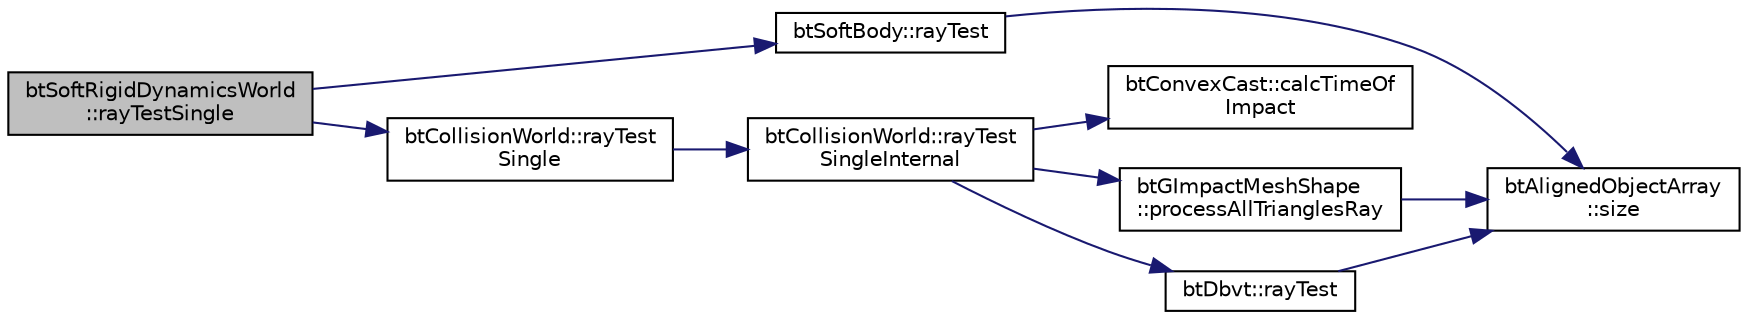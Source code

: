 digraph "btSoftRigidDynamicsWorld::rayTestSingle"
{
  edge [fontname="Helvetica",fontsize="10",labelfontname="Helvetica",labelfontsize="10"];
  node [fontname="Helvetica",fontsize="10",shape=record];
  rankdir="LR";
  Node1 [label="btSoftRigidDynamicsWorld\l::rayTestSingle",height=0.2,width=0.4,color="black", fillcolor="grey75", style="filled", fontcolor="black"];
  Node1 -> Node2 [color="midnightblue",fontsize="10",style="solid",fontname="Helvetica"];
  Node2 [label="btSoftBody::rayTest",height=0.2,width=0.4,color="black", fillcolor="white", style="filled",URL="$classbt_soft_body.html#a3133d790dcff71b8e8a43eb966097485",tooltip="Ray casting using rayFrom and rayTo in worldspace, (not direction!) "];
  Node2 -> Node3 [color="midnightblue",fontsize="10",style="solid",fontname="Helvetica"];
  Node3 [label="btAlignedObjectArray\l::size",height=0.2,width=0.4,color="black", fillcolor="white", style="filled",URL="$classbt_aligned_object_array.html#a6bdd14c7599ecb95e8d83dd5a715f9b7",tooltip="return the number of elements in the array "];
  Node1 -> Node4 [color="midnightblue",fontsize="10",style="solid",fontname="Helvetica"];
  Node4 [label="btCollisionWorld::rayTest\lSingle",height=0.2,width=0.4,color="black", fillcolor="white", style="filled",URL="$classbt_collision_world.html#aca2a9413508b4a2449fe83ff93ea564e"];
  Node4 -> Node5 [color="midnightblue",fontsize="10",style="solid",fontname="Helvetica"];
  Node5 [label="btCollisionWorld::rayTest\lSingleInternal",height=0.2,width=0.4,color="black", fillcolor="white", style="filled",URL="$classbt_collision_world.html#a84bbeea09de9dc5c68e49826e58f7114"];
  Node5 -> Node6 [color="midnightblue",fontsize="10",style="solid",fontname="Helvetica"];
  Node6 [label="btConvexCast::calcTimeOf\lImpact",height=0.2,width=0.4,color="black", fillcolor="white", style="filled",URL="$classbt_convex_cast.html#abaf0f25a8cccfcafdaabada83c8d2bfb",tooltip="cast a convex against another convex object "];
  Node5 -> Node7 [color="midnightblue",fontsize="10",style="solid",fontname="Helvetica"];
  Node7 [label="btGImpactMeshShape\l::processAllTrianglesRay",height=0.2,width=0.4,color="black", fillcolor="white", style="filled",URL="$classbt_g_impact_mesh_shape.html#a80b60d4ca87b2739b2389258e901900d",tooltip="Function for retrieve triangles. "];
  Node7 -> Node3 [color="midnightblue",fontsize="10",style="solid",fontname="Helvetica"];
  Node5 -> Node8 [color="midnightblue",fontsize="10",style="solid",fontname="Helvetica"];
  Node8 [label="btDbvt::rayTest",height=0.2,width=0.4,color="black", fillcolor="white", style="filled",URL="$structbt_dbvt.html#a8e316ee3bc9bd7b7354086c0c558cfb5"];
  Node8 -> Node3 [color="midnightblue",fontsize="10",style="solid",fontname="Helvetica"];
}
